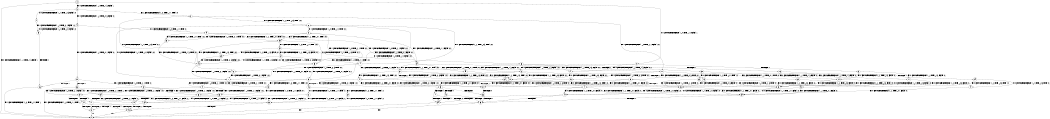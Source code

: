 digraph BCG {
size = "7, 10.5";
center = TRUE;
node [shape = circle];
0 [peripheries = 2];
0 -> 1 [label = "EX !0 !ATOMIC_EXCH_BRANCH (1, +1, TRUE, +1, 3, FALSE) !::"];
0 -> 2 [label = "EX !1 !ATOMIC_EXCH_BRANCH (1, +0, TRUE, +1, 1, FALSE) !::"];
0 -> 3 [label = "EX !0 !ATOMIC_EXCH_BRANCH (1, +1, TRUE, +1, 3, FALSE) !::"];
2 -> 4 [label = "EX !0 !ATOMIC_EXCH_BRANCH (1, +1, TRUE, +1, 3, FALSE) !:0:1:"];
2 -> 5 [label = "TERMINATE !1"];
2 -> 6 [label = "EX !0 !ATOMIC_EXCH_BRANCH (1, +1, TRUE, +1, 3, FALSE) !:0:1:"];
3 -> 7 [label = "EX !0 !ATOMIC_EXCH_BRANCH (1, +1, TRUE, +0, 3, FALSE) !:0:"];
3 -> 8 [label = "EX !1 !ATOMIC_EXCH_BRANCH (1, +0, TRUE, +1, 1, TRUE) !:0:"];
3 -> 9 [label = "EX !0 !ATOMIC_EXCH_BRANCH (1, +1, TRUE, +0, 3, FALSE) !:0:"];
4 -> 10 [label = "EX !0 !ATOMIC_EXCH_BRANCH (1, +1, TRUE, +0, 3, FALSE) !:0:1:"];
5 -> 11 [label = "EX !0 !ATOMIC_EXCH_BRANCH (1, +1, TRUE, +1, 3, FALSE) !:0:"];
5 -> 12 [label = "EX !0 !ATOMIC_EXCH_BRANCH (1, +1, TRUE, +1, 3, FALSE) !:0:"];
6 -> 10 [label = "EX !0 !ATOMIC_EXCH_BRANCH (1, +1, TRUE, +0, 3, FALSE) !:0:1:"];
6 -> 13 [label = "TERMINATE !1"];
6 -> 14 [label = "EX !0 !ATOMIC_EXCH_BRANCH (1, +1, TRUE, +0, 3, FALSE) !:0:1:"];
7 -> 15 [label = "EX !0 !ATOMIC_EXCH_BRANCH (1, +1, TRUE, +0, 1, FALSE) !:0:"];
8 -> 16 [label = "EX !0 !ATOMIC_EXCH_BRANCH (1, +1, TRUE, +0, 3, TRUE) !:0:1:"];
8 -> 17 [label = "EX !1 !ATOMIC_EXCH_BRANCH (1, +0, TRUE, +1, 1, FALSE) !:0:1:"];
8 -> 18 [label = "EX !0 !ATOMIC_EXCH_BRANCH (1, +1, TRUE, +0, 3, TRUE) !:0:1:"];
9 -> 15 [label = "EX !0 !ATOMIC_EXCH_BRANCH (1, +1, TRUE, +0, 1, FALSE) !:0:"];
9 -> 19 [label = "EX !1 !ATOMIC_EXCH_BRANCH (1, +0, TRUE, +1, 1, TRUE) !:0:"];
9 -> 20 [label = "EX !0 !ATOMIC_EXCH_BRANCH (1, +1, TRUE, +0, 1, FALSE) !:0:"];
10 -> 21 [label = "EX !0 !ATOMIC_EXCH_BRANCH (1, +1, TRUE, +0, 1, FALSE) !:0:1:"];
11 -> 22 [label = "EX !0 !ATOMIC_EXCH_BRANCH (1, +1, TRUE, +0, 3, FALSE) !:0:"];
12 -> 22 [label = "EX !0 !ATOMIC_EXCH_BRANCH (1, +1, TRUE, +0, 3, FALSE) !:0:"];
12 -> 23 [label = "EX !0 !ATOMIC_EXCH_BRANCH (1, +1, TRUE, +0, 3, FALSE) !:0:"];
13 -> 22 [label = "EX !0 !ATOMIC_EXCH_BRANCH (1, +1, TRUE, +0, 3, FALSE) !:0:"];
13 -> 23 [label = "EX !0 !ATOMIC_EXCH_BRANCH (1, +1, TRUE, +0, 3, FALSE) !:0:"];
14 -> 21 [label = "EX !0 !ATOMIC_EXCH_BRANCH (1, +1, TRUE, +0, 1, FALSE) !:0:1:"];
14 -> 24 [label = "TERMINATE !1"];
14 -> 25 [label = "EX !0 !ATOMIC_EXCH_BRANCH (1, +1, TRUE, +0, 1, FALSE) !:0:1:"];
15 -> 26 [label = "TERMINATE !0"];
16 -> 27 [label = "EX !0 !ATOMIC_EXCH_BRANCH (1, +1, TRUE, +0, 1, FALSE) !:0:1:"];
17 -> 28 [label = "EX !0 !ATOMIC_EXCH_BRANCH (1, +1, TRUE, +0, 3, TRUE) !:0:1:"];
17 -> 29 [label = "TERMINATE !1"];
17 -> 30 [label = "EX !0 !ATOMIC_EXCH_BRANCH (1, +1, TRUE, +0, 3, TRUE) !:0:1:"];
18 -> 27 [label = "EX !0 !ATOMIC_EXCH_BRANCH (1, +1, TRUE, +0, 1, FALSE) !:0:1:"];
18 -> 31 [label = "EX !1 !ATOMIC_EXCH_BRANCH (1, +0, TRUE, +1, 1, TRUE) !:0:1:"];
18 -> 32 [label = "EX !0 !ATOMIC_EXCH_BRANCH (1, +1, TRUE, +0, 1, FALSE) !:0:1:"];
19 -> 33 [label = "EX !0 !ATOMIC_EXCH_BRANCH (1, +1, TRUE, +0, 1, TRUE) !:0:1:"];
19 -> 34 [label = "EX !1 !ATOMIC_EXCH_BRANCH (1, +0, TRUE, +1, 1, FALSE) !:0:1:"];
19 -> 35 [label = "EX !0 !ATOMIC_EXCH_BRANCH (1, +1, TRUE, +0, 1, TRUE) !:0:1:"];
20 -> 26 [label = "TERMINATE !0"];
20 -> 36 [label = "TERMINATE !0"];
20 -> 37 [label = "EX !1 !ATOMIC_EXCH_BRANCH (1, +0, TRUE, +1, 1, TRUE) !:0:"];
21 -> 38 [label = "TERMINATE !0"];
22 -> 39 [label = "EX !0 !ATOMIC_EXCH_BRANCH (1, +1, TRUE, +0, 1, FALSE) !:0:"];
23 -> 39 [label = "EX !0 !ATOMIC_EXCH_BRANCH (1, +1, TRUE, +0, 1, FALSE) !:0:"];
23 -> 40 [label = "EX !0 !ATOMIC_EXCH_BRANCH (1, +1, TRUE, +0, 1, FALSE) !:0:"];
24 -> 39 [label = "EX !0 !ATOMIC_EXCH_BRANCH (1, +1, TRUE, +0, 1, FALSE) !:0:"];
24 -> 40 [label = "EX !0 !ATOMIC_EXCH_BRANCH (1, +1, TRUE, +0, 1, FALSE) !:0:"];
25 -> 38 [label = "TERMINATE !0"];
25 -> 41 [label = "TERMINATE !1"];
25 -> 42 [label = "TERMINATE !0"];
26 -> 1 [label = "EX !1 !ATOMIC_EXCH_BRANCH (1, +0, TRUE, +1, 1, TRUE) !::"];
27 -> 43 [label = "EX !1 !ATOMIC_EXCH_BRANCH (1, +0, TRUE, +1, 1, TRUE) !:0:1:"];
28 -> 21 [label = "EX !0 !ATOMIC_EXCH_BRANCH (1, +1, TRUE, +0, 1, FALSE) !:0:1:"];
29 -> 44 [label = "EX !0 !ATOMIC_EXCH_BRANCH (1, +1, TRUE, +0, 3, TRUE) !:0:"];
29 -> 45 [label = "EX !0 !ATOMIC_EXCH_BRANCH (1, +1, TRUE, +0, 3, TRUE) !:0:"];
30 -> 21 [label = "EX !0 !ATOMIC_EXCH_BRANCH (1, +1, TRUE, +0, 1, FALSE) !:0:1:"];
30 -> 24 [label = "TERMINATE !1"];
30 -> 25 [label = "EX !0 !ATOMIC_EXCH_BRANCH (1, +1, TRUE, +0, 1, FALSE) !:0:1:"];
31 -> 33 [label = "EX !0 !ATOMIC_EXCH_BRANCH (1, +1, TRUE, +0, 1, TRUE) !:0:1:"];
31 -> 34 [label = "EX !1 !ATOMIC_EXCH_BRANCH (1, +0, TRUE, +1, 1, FALSE) !:0:1:"];
31 -> 35 [label = "EX !0 !ATOMIC_EXCH_BRANCH (1, +1, TRUE, +0, 1, TRUE) !:0:1:"];
32 -> 43 [label = "EX !1 !ATOMIC_EXCH_BRANCH (1, +0, TRUE, +1, 1, TRUE) !:0:1:"];
32 -> 46 [label = "TERMINATE !0"];
32 -> 47 [label = "EX !1 !ATOMIC_EXCH_BRANCH (1, +0, TRUE, +1, 1, TRUE) !:0:1:"];
33 -> 48 [label = "EX !0 !ATOMIC_EXCH_BRANCH (1, +1, TRUE, +1, 3, TRUE) !:0:1:"];
34 -> 49 [label = "EX !0 !ATOMIC_EXCH_BRANCH (1, +1, TRUE, +0, 1, TRUE) !:0:1:"];
34 -> 50 [label = "TERMINATE !1"];
34 -> 51 [label = "EX !0 !ATOMIC_EXCH_BRANCH (1, +1, TRUE, +0, 1, TRUE) !:0:1:"];
35 -> 48 [label = "EX !0 !ATOMIC_EXCH_BRANCH (1, +1, TRUE, +1, 3, TRUE) !:0:1:"];
35 -> 52 [label = "EX !1 !ATOMIC_EXCH_BRANCH (1, +0, TRUE, +1, 1, TRUE) !:0:1:"];
35 -> 53 [label = "EX !0 !ATOMIC_EXCH_BRANCH (1, +1, TRUE, +1, 3, TRUE) !:0:1:"];
36 -> 1 [label = "EX !1 !ATOMIC_EXCH_BRANCH (1, +0, TRUE, +1, 1, TRUE) !::"];
36 -> 54 [label = "EX !1 !ATOMIC_EXCH_BRANCH (1, +0, TRUE, +1, 1, TRUE) !::"];
37 -> 55 [label = "EX !1 !ATOMIC_EXCH_BRANCH (1, +0, TRUE, +1, 1, FALSE) !:0:1:"];
37 -> 56 [label = "TERMINATE !0"];
37 -> 57 [label = "EX !1 !ATOMIC_EXCH_BRANCH (1, +0, TRUE, +1, 1, FALSE) !:0:1:"];
38 -> 58 [label = "TERMINATE !1"];
39 -> 58 [label = "TERMINATE !0"];
40 -> 58 [label = "TERMINATE !0"];
40 -> 59 [label = "TERMINATE !0"];
41 -> 58 [label = "TERMINATE !0"];
41 -> 59 [label = "TERMINATE !0"];
42 -> 58 [label = "TERMINATE !1"];
42 -> 59 [label = "TERMINATE !1"];
43 -> 55 [label = "EX !1 !ATOMIC_EXCH_BRANCH (1, +0, TRUE, +1, 1, FALSE) !:0:1:"];
44 -> 39 [label = "EX !0 !ATOMIC_EXCH_BRANCH (1, +1, TRUE, +0, 1, FALSE) !:0:"];
45 -> 39 [label = "EX !0 !ATOMIC_EXCH_BRANCH (1, +1, TRUE, +0, 1, FALSE) !:0:"];
45 -> 40 [label = "EX !0 !ATOMIC_EXCH_BRANCH (1, +1, TRUE, +0, 1, FALSE) !:0:"];
46 -> 60 [label = "EX !1 !ATOMIC_EXCH_BRANCH (1, +0, TRUE, +1, 1, TRUE) !:1:"];
46 -> 61 [label = "EX !1 !ATOMIC_EXCH_BRANCH (1, +0, TRUE, +1, 1, TRUE) !:1:"];
47 -> 55 [label = "EX !1 !ATOMIC_EXCH_BRANCH (1, +0, TRUE, +1, 1, FALSE) !:0:1:"];
47 -> 56 [label = "TERMINATE !0"];
47 -> 57 [label = "EX !1 !ATOMIC_EXCH_BRANCH (1, +0, TRUE, +1, 1, FALSE) !:0:1:"];
48 -> 27 [label = "EX !0 !ATOMIC_EXCH_BRANCH (1, +1, TRUE, +0, 1, FALSE) !:0:1:"];
49 -> 10 [label = "EX !0 !ATOMIC_EXCH_BRANCH (1, +1, TRUE, +1, 3, TRUE) !:0:1:"];
50 -> 62 [label = "EX !0 !ATOMIC_EXCH_BRANCH (1, +1, TRUE, +0, 1, TRUE) !:0:"];
50 -> 63 [label = "EX !0 !ATOMIC_EXCH_BRANCH (1, +1, TRUE, +0, 1, TRUE) !:0:"];
51 -> 10 [label = "EX !0 !ATOMIC_EXCH_BRANCH (1, +1, TRUE, +1, 3, TRUE) !:0:1:"];
51 -> 64 [label = "TERMINATE !1"];
51 -> 14 [label = "EX !0 !ATOMIC_EXCH_BRANCH (1, +1, TRUE, +1, 3, TRUE) !:0:1:"];
52 -> 65 [label = "EX !0 !ATOMIC_EXCH_BRANCH (1, +1, TRUE, +1, 3, FALSE) !:0:1:"];
52 -> 66 [label = "EX !1 !ATOMIC_EXCH_BRANCH (1, +0, TRUE, +1, 1, FALSE) !:0:1:"];
52 -> 67 [label = "EX !0 !ATOMIC_EXCH_BRANCH (1, +1, TRUE, +1, 3, FALSE) !:0:1:"];
53 -> 27 [label = "EX !0 !ATOMIC_EXCH_BRANCH (1, +1, TRUE, +0, 1, FALSE) !:0:1:"];
53 -> 31 [label = "EX !1 !ATOMIC_EXCH_BRANCH (1, +0, TRUE, +1, 1, TRUE) !:0:1:"];
53 -> 32 [label = "EX !0 !ATOMIC_EXCH_BRANCH (1, +1, TRUE, +0, 1, FALSE) !:0:1:"];
54 -> 68 [label = "EX !1 !ATOMIC_EXCH_BRANCH (1, +0, TRUE, +1, 1, FALSE) !:1:"];
54 -> 69 [label = "EX !1 !ATOMIC_EXCH_BRANCH (1, +0, TRUE, +1, 1, FALSE) !:1:"];
55 -> 70 [label = "TERMINATE !0"];
56 -> 68 [label = "EX !1 !ATOMIC_EXCH_BRANCH (1, +0, TRUE, +1, 1, FALSE) !:1:"];
56 -> 69 [label = "EX !1 !ATOMIC_EXCH_BRANCH (1, +0, TRUE, +1, 1, FALSE) !:1:"];
57 -> 70 [label = "TERMINATE !0"];
57 -> 71 [label = "TERMINATE !1"];
57 -> 72 [label = "TERMINATE !0"];
58 -> 1 [label = "exit"];
59 -> 1 [label = "exit"];
60 -> 68 [label = "EX !1 !ATOMIC_EXCH_BRANCH (1, +0, TRUE, +1, 1, FALSE) !:1:"];
61 -> 68 [label = "EX !1 !ATOMIC_EXCH_BRANCH (1, +0, TRUE, +1, 1, FALSE) !:1:"];
61 -> 69 [label = "EX !1 !ATOMIC_EXCH_BRANCH (1, +0, TRUE, +1, 1, FALSE) !:1:"];
62 -> 22 [label = "EX !0 !ATOMIC_EXCH_BRANCH (1, +1, TRUE, +1, 3, TRUE) !:0:"];
63 -> 22 [label = "EX !0 !ATOMIC_EXCH_BRANCH (1, +1, TRUE, +1, 3, TRUE) !:0:"];
63 -> 23 [label = "EX !0 !ATOMIC_EXCH_BRANCH (1, +1, TRUE, +1, 3, TRUE) !:0:"];
64 -> 22 [label = "EX !0 !ATOMIC_EXCH_BRANCH (1, +1, TRUE, +1, 3, TRUE) !:0:"];
64 -> 23 [label = "EX !0 !ATOMIC_EXCH_BRANCH (1, +1, TRUE, +1, 3, TRUE) !:0:"];
65 -> 48 [label = "EX !0 !ATOMIC_EXCH_BRANCH (1, +1, TRUE, +0, 3, FALSE) !:0:1:"];
66 -> 4 [label = "EX !0 !ATOMIC_EXCH_BRANCH (1, +1, TRUE, +1, 3, FALSE) !:0:1:"];
66 -> 73 [label = "TERMINATE !1"];
66 -> 6 [label = "EX !0 !ATOMIC_EXCH_BRANCH (1, +1, TRUE, +1, 3, FALSE) !:0:1:"];
67 -> 48 [label = "EX !0 !ATOMIC_EXCH_BRANCH (1, +1, TRUE, +0, 3, FALSE) !:0:1:"];
67 -> 74 [label = "EX !1 !ATOMIC_EXCH_BRANCH (1, +0, TRUE, +1, 1, TRUE) !:0:1:"];
67 -> 53 [label = "EX !0 !ATOMIC_EXCH_BRANCH (1, +1, TRUE, +0, 3, FALSE) !:0:1:"];
68 -> 75 [label = "TERMINATE !1"];
69 -> 75 [label = "TERMINATE !1"];
69 -> 76 [label = "TERMINATE !1"];
70 -> 75 [label = "TERMINATE !1"];
71 -> 75 [label = "TERMINATE !0"];
71 -> 76 [label = "TERMINATE !0"];
72 -> 75 [label = "TERMINATE !1"];
72 -> 76 [label = "TERMINATE !1"];
73 -> 11 [label = "EX !0 !ATOMIC_EXCH_BRANCH (1, +1, TRUE, +1, 3, FALSE) !:0:"];
73 -> 12 [label = "EX !0 !ATOMIC_EXCH_BRANCH (1, +1, TRUE, +1, 3, FALSE) !:0:"];
74 -> 16 [label = "EX !0 !ATOMIC_EXCH_BRANCH (1, +1, TRUE, +0, 3, TRUE) !:0:1:"];
74 -> 17 [label = "EX !1 !ATOMIC_EXCH_BRANCH (1, +0, TRUE, +1, 1, FALSE) !:0:1:"];
74 -> 18 [label = "EX !0 !ATOMIC_EXCH_BRANCH (1, +1, TRUE, +0, 3, TRUE) !:0:1:"];
75 -> 1 [label = "exit"];
76 -> 1 [label = "exit"];
}
